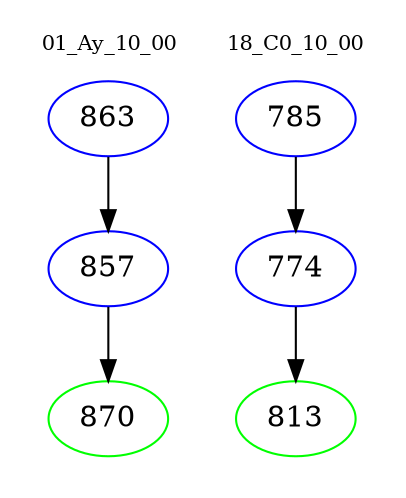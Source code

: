 digraph{
subgraph cluster_0 {
color = white
label = "01_Ay_10_00";
fontsize=10;
T0_863 [label="863", color="blue"]
T0_863 -> T0_857 [color="black"]
T0_857 [label="857", color="blue"]
T0_857 -> T0_870 [color="black"]
T0_870 [label="870", color="green"]
}
subgraph cluster_1 {
color = white
label = "18_C0_10_00";
fontsize=10;
T1_785 [label="785", color="blue"]
T1_785 -> T1_774 [color="black"]
T1_774 [label="774", color="blue"]
T1_774 -> T1_813 [color="black"]
T1_813 [label="813", color="green"]
}
}
